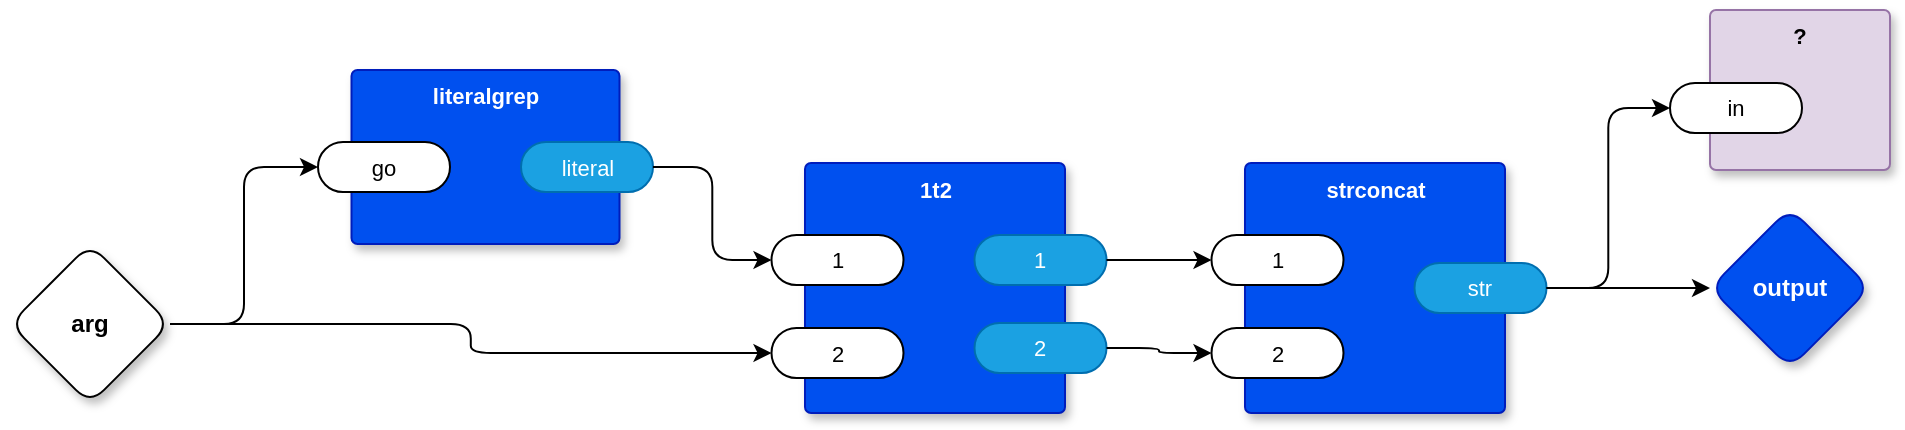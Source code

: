 <mxfile compressed="false" version="21.6.5" type="device">
  <diagram id="4xaHSSQwLeeLNf3t1yNS" name="main">
    <mxGraphModel dx="1159" dy="612" grid="1" gridSize="10" guides="1" tooltips="1" connect="1" arrows="1" fold="1" page="1" pageScale="1" pageWidth="1100" pageHeight="850" math="0" shadow="0">
      <root>
        <mxCell id="0" />
        <mxCell id="1" parent="0" />
        <mxCell id="YS5fObsBtwLUnJ5E3Nu_-1" value="1t2" style="rounded=1;whiteSpace=wrap;html=1;sketch=0;container=1;recursiveResize=0;verticalAlign=top;arcSize=6;fontStyle=1;autosize=0;points=[];absoluteArcSize=1;shadow=1;strokeColor=#001DBC;fillColor=#0050ef;fontColor=#ffffff;fontFamily=Helvetica;fontSize=11;" vertex="1" parent="1">
          <mxGeometry x="427.5" y="146.5" width="130" height="125" as="geometry">
            <mxRectangle x="-98" y="-1230" width="99" height="26" as="alternateBounds" />
          </mxGeometry>
        </mxCell>
        <mxCell id="YS5fObsBtwLUnJ5E3Nu_-2" value="1" style="rounded=1;whiteSpace=wrap;html=1;sketch=0;points=[[0,0.5,0,0,0],[1,0.5,0,0,0]];arcSize=50;fontFamily=Helvetica;fontSize=11;fontColor=default;" vertex="1" parent="YS5fObsBtwLUnJ5E3Nu_-1">
          <mxGeometry x="-16.75" y="36" width="66" height="25" as="geometry" />
        </mxCell>
        <mxCell id="YS5fObsBtwLUnJ5E3Nu_-3" value="1" style="rounded=1;whiteSpace=wrap;html=1;sketch=0;points=[[0,0.5,0,0,0],[1,0.5,0,0,0]];fillColor=#1ba1e2;fontColor=#ffffff;strokeColor=#006EAF;arcSize=50;fontFamily=Helvetica;fontSize=11;" vertex="1" parent="YS5fObsBtwLUnJ5E3Nu_-1">
          <mxGeometry x="84.75" y="36" width="66" height="25" as="geometry" />
        </mxCell>
        <mxCell id="YS5fObsBtwLUnJ5E3Nu_-4" value="2" style="rounded=1;whiteSpace=wrap;html=1;sketch=0;points=[[0,0.5,0,0,0],[1,0.5,0,0,0]];arcSize=50;fontFamily=Helvetica;fontSize=11;fontColor=default;" vertex="1" parent="YS5fObsBtwLUnJ5E3Nu_-1">
          <mxGeometry x="-16.75" y="82.5" width="66" height="25" as="geometry" />
        </mxCell>
        <mxCell id="YS5fObsBtwLUnJ5E3Nu_-16" value="2" style="rounded=1;whiteSpace=wrap;html=1;sketch=0;points=[[0,0.5,0,0,0],[1,0.5,0,0,0]];fillColor=#1ba1e2;fontColor=#ffffff;strokeColor=#006EAF;arcSize=50;fontFamily=Helvetica;fontSize=11;" vertex="1" parent="YS5fObsBtwLUnJ5E3Nu_-1">
          <mxGeometry x="84.75" y="80" width="66" height="25" as="geometry" />
        </mxCell>
        <mxCell id="YS5fObsBtwLUnJ5E3Nu_-38" style="edgeStyle=orthogonalEdgeStyle;shape=connector;rounded=1;orthogonalLoop=1;jettySize=auto;html=1;exitX=1;exitY=0.5;exitDx=0;exitDy=0;exitPerimeter=0;entryX=0;entryY=0.5;entryDx=0;entryDy=0;entryPerimeter=0;labelBackgroundColor=default;strokeColor=default;fontFamily=Helvetica;fontSize=11;fontColor=default;endArrow=classic;" edge="1" parent="1" source="YS5fObsBtwLUnJ5E3Nu_-6" target="YS5fObsBtwLUnJ5E3Nu_-31">
          <mxGeometry relative="1" as="geometry" />
        </mxCell>
        <mxCell id="YS5fObsBtwLUnJ5E3Nu_-40" style="edgeStyle=orthogonalEdgeStyle;shape=connector;rounded=1;orthogonalLoop=1;jettySize=auto;html=1;labelBackgroundColor=default;strokeColor=default;fontFamily=Helvetica;fontSize=11;fontColor=default;endArrow=classic;" edge="1" parent="1" source="YS5fObsBtwLUnJ5E3Nu_-6" target="YS5fObsBtwLUnJ5E3Nu_-4">
          <mxGeometry relative="1" as="geometry" />
        </mxCell>
        <mxCell id="YS5fObsBtwLUnJ5E3Nu_-6" value="arg" style="rhombus;whiteSpace=wrap;html=1;rounded=1;fontStyle=1;glass=0;sketch=0;fontSize=12;points=[[0,0.5,0,0,0],[0.5,0,0,0,0],[0.5,1,0,0,0],[1,0.5,0,0,0]];shadow=1;fontFamily=Helvetica;fontColor=default;" vertex="1" parent="1">
          <mxGeometry x="30" y="187" width="80" height="80" as="geometry" />
        </mxCell>
        <mxCell id="YS5fObsBtwLUnJ5E3Nu_-8" value="?" style="rounded=1;whiteSpace=wrap;html=1;sketch=0;container=1;recursiveResize=0;verticalAlign=top;arcSize=6;fontStyle=1;autosize=0;points=[];absoluteArcSize=1;shadow=1;strokeColor=#9673a6;fillColor=#e1d5e7;fontFamily=Helvetica;fontSize=11;" vertex="1" parent="1">
          <mxGeometry x="880" y="70" width="90" height="80" as="geometry">
            <mxRectangle x="-98" y="-1230" width="99" height="26" as="alternateBounds" />
          </mxGeometry>
        </mxCell>
        <mxCell id="YS5fObsBtwLUnJ5E3Nu_-9" value="in" style="rounded=1;whiteSpace=wrap;html=1;sketch=0;points=[[0,0.5,0,0,0],[1,0.5,0,0,0]];arcSize=50;fontFamily=Helvetica;fontSize=11;fontColor=default;" vertex="1" parent="YS5fObsBtwLUnJ5E3Nu_-8">
          <mxGeometry x="-20" y="36.5" width="66" height="25" as="geometry" />
        </mxCell>
        <mxCell id="YS5fObsBtwLUnJ5E3Nu_-21" value="strconcat" style="rounded=1;whiteSpace=wrap;html=1;sketch=0;container=1;recursiveResize=0;verticalAlign=top;arcSize=6;fontStyle=1;autosize=0;points=[];absoluteArcSize=1;shadow=1;strokeColor=#001DBC;fillColor=#0050ef;fontColor=#ffffff;fontFamily=Helvetica;fontSize=11;" vertex="1" parent="1">
          <mxGeometry x="647.5" y="146.5" width="130" height="125" as="geometry">
            <mxRectangle x="-98" y="-1230" width="99" height="26" as="alternateBounds" />
          </mxGeometry>
        </mxCell>
        <mxCell id="YS5fObsBtwLUnJ5E3Nu_-22" value="1" style="rounded=1;whiteSpace=wrap;html=1;sketch=0;points=[[0,0.5,0,0,0],[1,0.5,0,0,0]];arcSize=50;fontFamily=Helvetica;fontSize=11;fontColor=default;" vertex="1" parent="YS5fObsBtwLUnJ5E3Nu_-21">
          <mxGeometry x="-16.75" y="36" width="66" height="25" as="geometry" />
        </mxCell>
        <mxCell id="YS5fObsBtwLUnJ5E3Nu_-23" value="str" style="rounded=1;whiteSpace=wrap;html=1;sketch=0;points=[[0,0.5,0,0,0],[1,0.5,0,0,0]];fillColor=#1ba1e2;fontColor=#ffffff;strokeColor=#006EAF;arcSize=50;fontFamily=Helvetica;fontSize=11;" vertex="1" parent="YS5fObsBtwLUnJ5E3Nu_-21">
          <mxGeometry x="84.75" y="50" width="66" height="25" as="geometry" />
        </mxCell>
        <mxCell id="YS5fObsBtwLUnJ5E3Nu_-24" value="2" style="rounded=1;whiteSpace=wrap;html=1;sketch=0;points=[[0,0.5,0,0,0],[1,0.5,0,0,0]];arcSize=50;fontFamily=Helvetica;fontSize=11;fontColor=default;" vertex="1" parent="YS5fObsBtwLUnJ5E3Nu_-21">
          <mxGeometry x="-16.75" y="82.5" width="66" height="25" as="geometry" />
        </mxCell>
        <mxCell id="YS5fObsBtwLUnJ5E3Nu_-26" style="edgeStyle=orthogonalEdgeStyle;shape=connector;rounded=1;orthogonalLoop=1;jettySize=auto;html=1;exitX=1;exitY=0.5;exitDx=0;exitDy=0;exitPerimeter=0;entryX=0;entryY=0.5;entryDx=0;entryDy=0;entryPerimeter=0;labelBackgroundColor=default;strokeColor=default;fontFamily=Helvetica;fontSize=11;fontColor=default;endArrow=classic;" edge="1" parent="1" source="YS5fObsBtwLUnJ5E3Nu_-3" target="YS5fObsBtwLUnJ5E3Nu_-22">
          <mxGeometry relative="1" as="geometry" />
        </mxCell>
        <mxCell id="YS5fObsBtwLUnJ5E3Nu_-27" style="edgeStyle=orthogonalEdgeStyle;shape=connector;rounded=1;orthogonalLoop=1;jettySize=auto;html=1;exitX=1;exitY=0.5;exitDx=0;exitDy=0;exitPerimeter=0;entryX=0;entryY=0.5;entryDx=0;entryDy=0;entryPerimeter=0;labelBackgroundColor=default;strokeColor=default;fontFamily=Helvetica;fontSize=11;fontColor=default;endArrow=classic;" edge="1" parent="1" source="YS5fObsBtwLUnJ5E3Nu_-16" target="YS5fObsBtwLUnJ5E3Nu_-24">
          <mxGeometry relative="1" as="geometry" />
        </mxCell>
        <mxCell id="YS5fObsBtwLUnJ5E3Nu_-29" style="edgeStyle=orthogonalEdgeStyle;shape=connector;rounded=1;orthogonalLoop=1;jettySize=auto;html=1;exitX=1;exitY=0.5;exitDx=0;exitDy=0;exitPerimeter=0;entryX=0;entryY=0.5;entryDx=0;entryDy=0;entryPerimeter=0;labelBackgroundColor=default;strokeColor=default;fontFamily=Helvetica;fontSize=11;fontColor=default;endArrow=classic;" edge="1" parent="1" source="YS5fObsBtwLUnJ5E3Nu_-23" target="YS5fObsBtwLUnJ5E3Nu_-9">
          <mxGeometry relative="1" as="geometry" />
        </mxCell>
        <mxCell id="YS5fObsBtwLUnJ5E3Nu_-30" value="literalgrep" style="rounded=1;whiteSpace=wrap;html=1;sketch=0;container=1;recursiveResize=0;verticalAlign=top;arcSize=6;fontStyle=1;autosize=0;points=[];absoluteArcSize=1;shadow=1;strokeColor=#001DBC;fillColor=#0050ef;fontColor=#ffffff;fontFamily=Helvetica;fontSize=11;" vertex="1" parent="1">
          <mxGeometry x="200.75" y="100" width="134" height="87" as="geometry">
            <mxRectangle x="-98" y="-1230" width="99" height="26" as="alternateBounds" />
          </mxGeometry>
        </mxCell>
        <mxCell id="YS5fObsBtwLUnJ5E3Nu_-31" value="go" style="rounded=1;whiteSpace=wrap;html=1;sketch=0;points=[[0,0.5,0,0,0],[1,0.5,0,0,0]];arcSize=50;fontFamily=Helvetica;fontSize=11;fontColor=default;" vertex="1" parent="YS5fObsBtwLUnJ5E3Nu_-30">
          <mxGeometry x="-16.75" y="36" width="66" height="25" as="geometry" />
        </mxCell>
        <mxCell id="YS5fObsBtwLUnJ5E3Nu_-32" value="literal" style="rounded=1;whiteSpace=wrap;html=1;sketch=0;points=[[0,0.5,0,0,0],[1,0.5,0,0,0]];fillColor=#1ba1e2;fontColor=#ffffff;strokeColor=#006EAF;arcSize=50;fontFamily=Helvetica;fontSize=11;" vertex="1" parent="YS5fObsBtwLUnJ5E3Nu_-30">
          <mxGeometry x="84.75" y="36" width="66" height="25" as="geometry" />
        </mxCell>
        <mxCell id="YS5fObsBtwLUnJ5E3Nu_-36" style="edgeStyle=orthogonalEdgeStyle;shape=connector;rounded=1;orthogonalLoop=1;jettySize=auto;html=1;exitX=1;exitY=0.5;exitDx=0;exitDy=0;exitPerimeter=0;entryX=0;entryY=0.5;entryDx=0;entryDy=0;entryPerimeter=0;labelBackgroundColor=default;strokeColor=default;fontFamily=Helvetica;fontSize=11;fontColor=default;endArrow=classic;" edge="1" parent="1" source="YS5fObsBtwLUnJ5E3Nu_-32" target="YS5fObsBtwLUnJ5E3Nu_-2">
          <mxGeometry relative="1" as="geometry" />
        </mxCell>
        <mxCell id="YS5fObsBtwLUnJ5E3Nu_-42" value="output" style="rhombus;whiteSpace=wrap;html=1;rounded=1;fillColor=#0050ef;fontColor=#ffffff;strokeColor=#001DBC;fontStyle=1;glass=0;sketch=0;fontSize=12;points=[[0,0.5,0,0,0],[0.5,0,0,0,0],[0.5,1,0,0,0],[1,0.5,0,0,0]];shadow=1;fontFamily=Helvetica;" vertex="1" parent="1">
          <mxGeometry x="880" y="169" width="80" height="80" as="geometry" />
        </mxCell>
        <mxCell id="YS5fObsBtwLUnJ5E3Nu_-43" style="edgeStyle=orthogonalEdgeStyle;shape=connector;rounded=1;orthogonalLoop=1;jettySize=auto;html=1;labelBackgroundColor=default;strokeColor=default;fontFamily=Helvetica;fontSize=11;fontColor=default;endArrow=classic;" edge="1" parent="1" source="YS5fObsBtwLUnJ5E3Nu_-23" target="YS5fObsBtwLUnJ5E3Nu_-42">
          <mxGeometry relative="1" as="geometry" />
        </mxCell>
      </root>
    </mxGraphModel>
  </diagram>
</mxfile>
